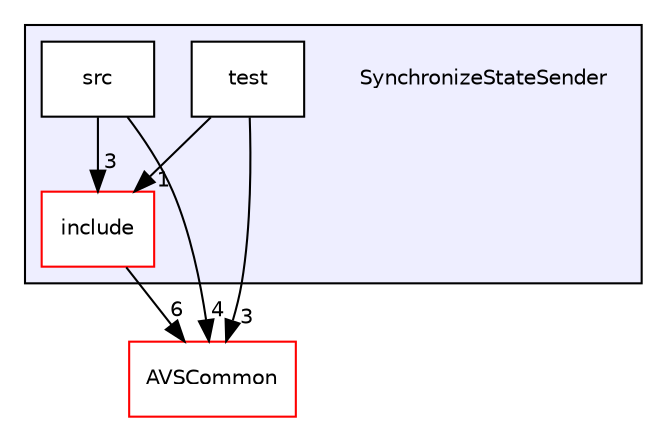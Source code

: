 digraph "/home/ANT.AMAZON.COM/womw/workplace/1.19_release/doxy/avs-device-sdk/SynchronizeStateSender" {
  compound=true
  node [ fontsize="10", fontname="Helvetica"];
  edge [ labelfontsize="10", labelfontname="Helvetica"];
  subgraph clusterdir_3bb03bb8f5c109658007b64753c5da0f {
    graph [ bgcolor="#eeeeff", pencolor="black", label="" URL="dir_3bb03bb8f5c109658007b64753c5da0f.html"];
    dir_3bb03bb8f5c109658007b64753c5da0f [shape=plaintext label="SynchronizeStateSender"];
    dir_e01b21eb0bf33027d7166255c85943c7 [shape=box label="include" color="red" fillcolor="white" style="filled" URL="dir_e01b21eb0bf33027d7166255c85943c7.html"];
    dir_e40776bbb9101f800c7a781e35fa1df0 [shape=box label="src" color="black" fillcolor="white" style="filled" URL="dir_e40776bbb9101f800c7a781e35fa1df0.html"];
    dir_bc956963215d99be9592ec1406bdd67f [shape=box label="test" color="black" fillcolor="white" style="filled" URL="dir_bc956963215d99be9592ec1406bdd67f.html"];
  }
  dir_13e65effb2bde530b17b3d5eefcd0266 [shape=box label="AVSCommon" fillcolor="white" style="filled" color="red" URL="dir_13e65effb2bde530b17b3d5eefcd0266.html"];
  dir_bc956963215d99be9592ec1406bdd67f->dir_e01b21eb0bf33027d7166255c85943c7 [headlabel="1", labeldistance=1.5 headhref="dir_000404_000401.html"];
  dir_bc956963215d99be9592ec1406bdd67f->dir_13e65effb2bde530b17b3d5eefcd0266 [headlabel="3", labeldistance=1.5 headhref="dir_000404_000017.html"];
  dir_e01b21eb0bf33027d7166255c85943c7->dir_13e65effb2bde530b17b3d5eefcd0266 [headlabel="6", labeldistance=1.5 headhref="dir_000401_000017.html"];
  dir_e40776bbb9101f800c7a781e35fa1df0->dir_e01b21eb0bf33027d7166255c85943c7 [headlabel="3", labeldistance=1.5 headhref="dir_000403_000401.html"];
  dir_e40776bbb9101f800c7a781e35fa1df0->dir_13e65effb2bde530b17b3d5eefcd0266 [headlabel="4", labeldistance=1.5 headhref="dir_000403_000017.html"];
}
